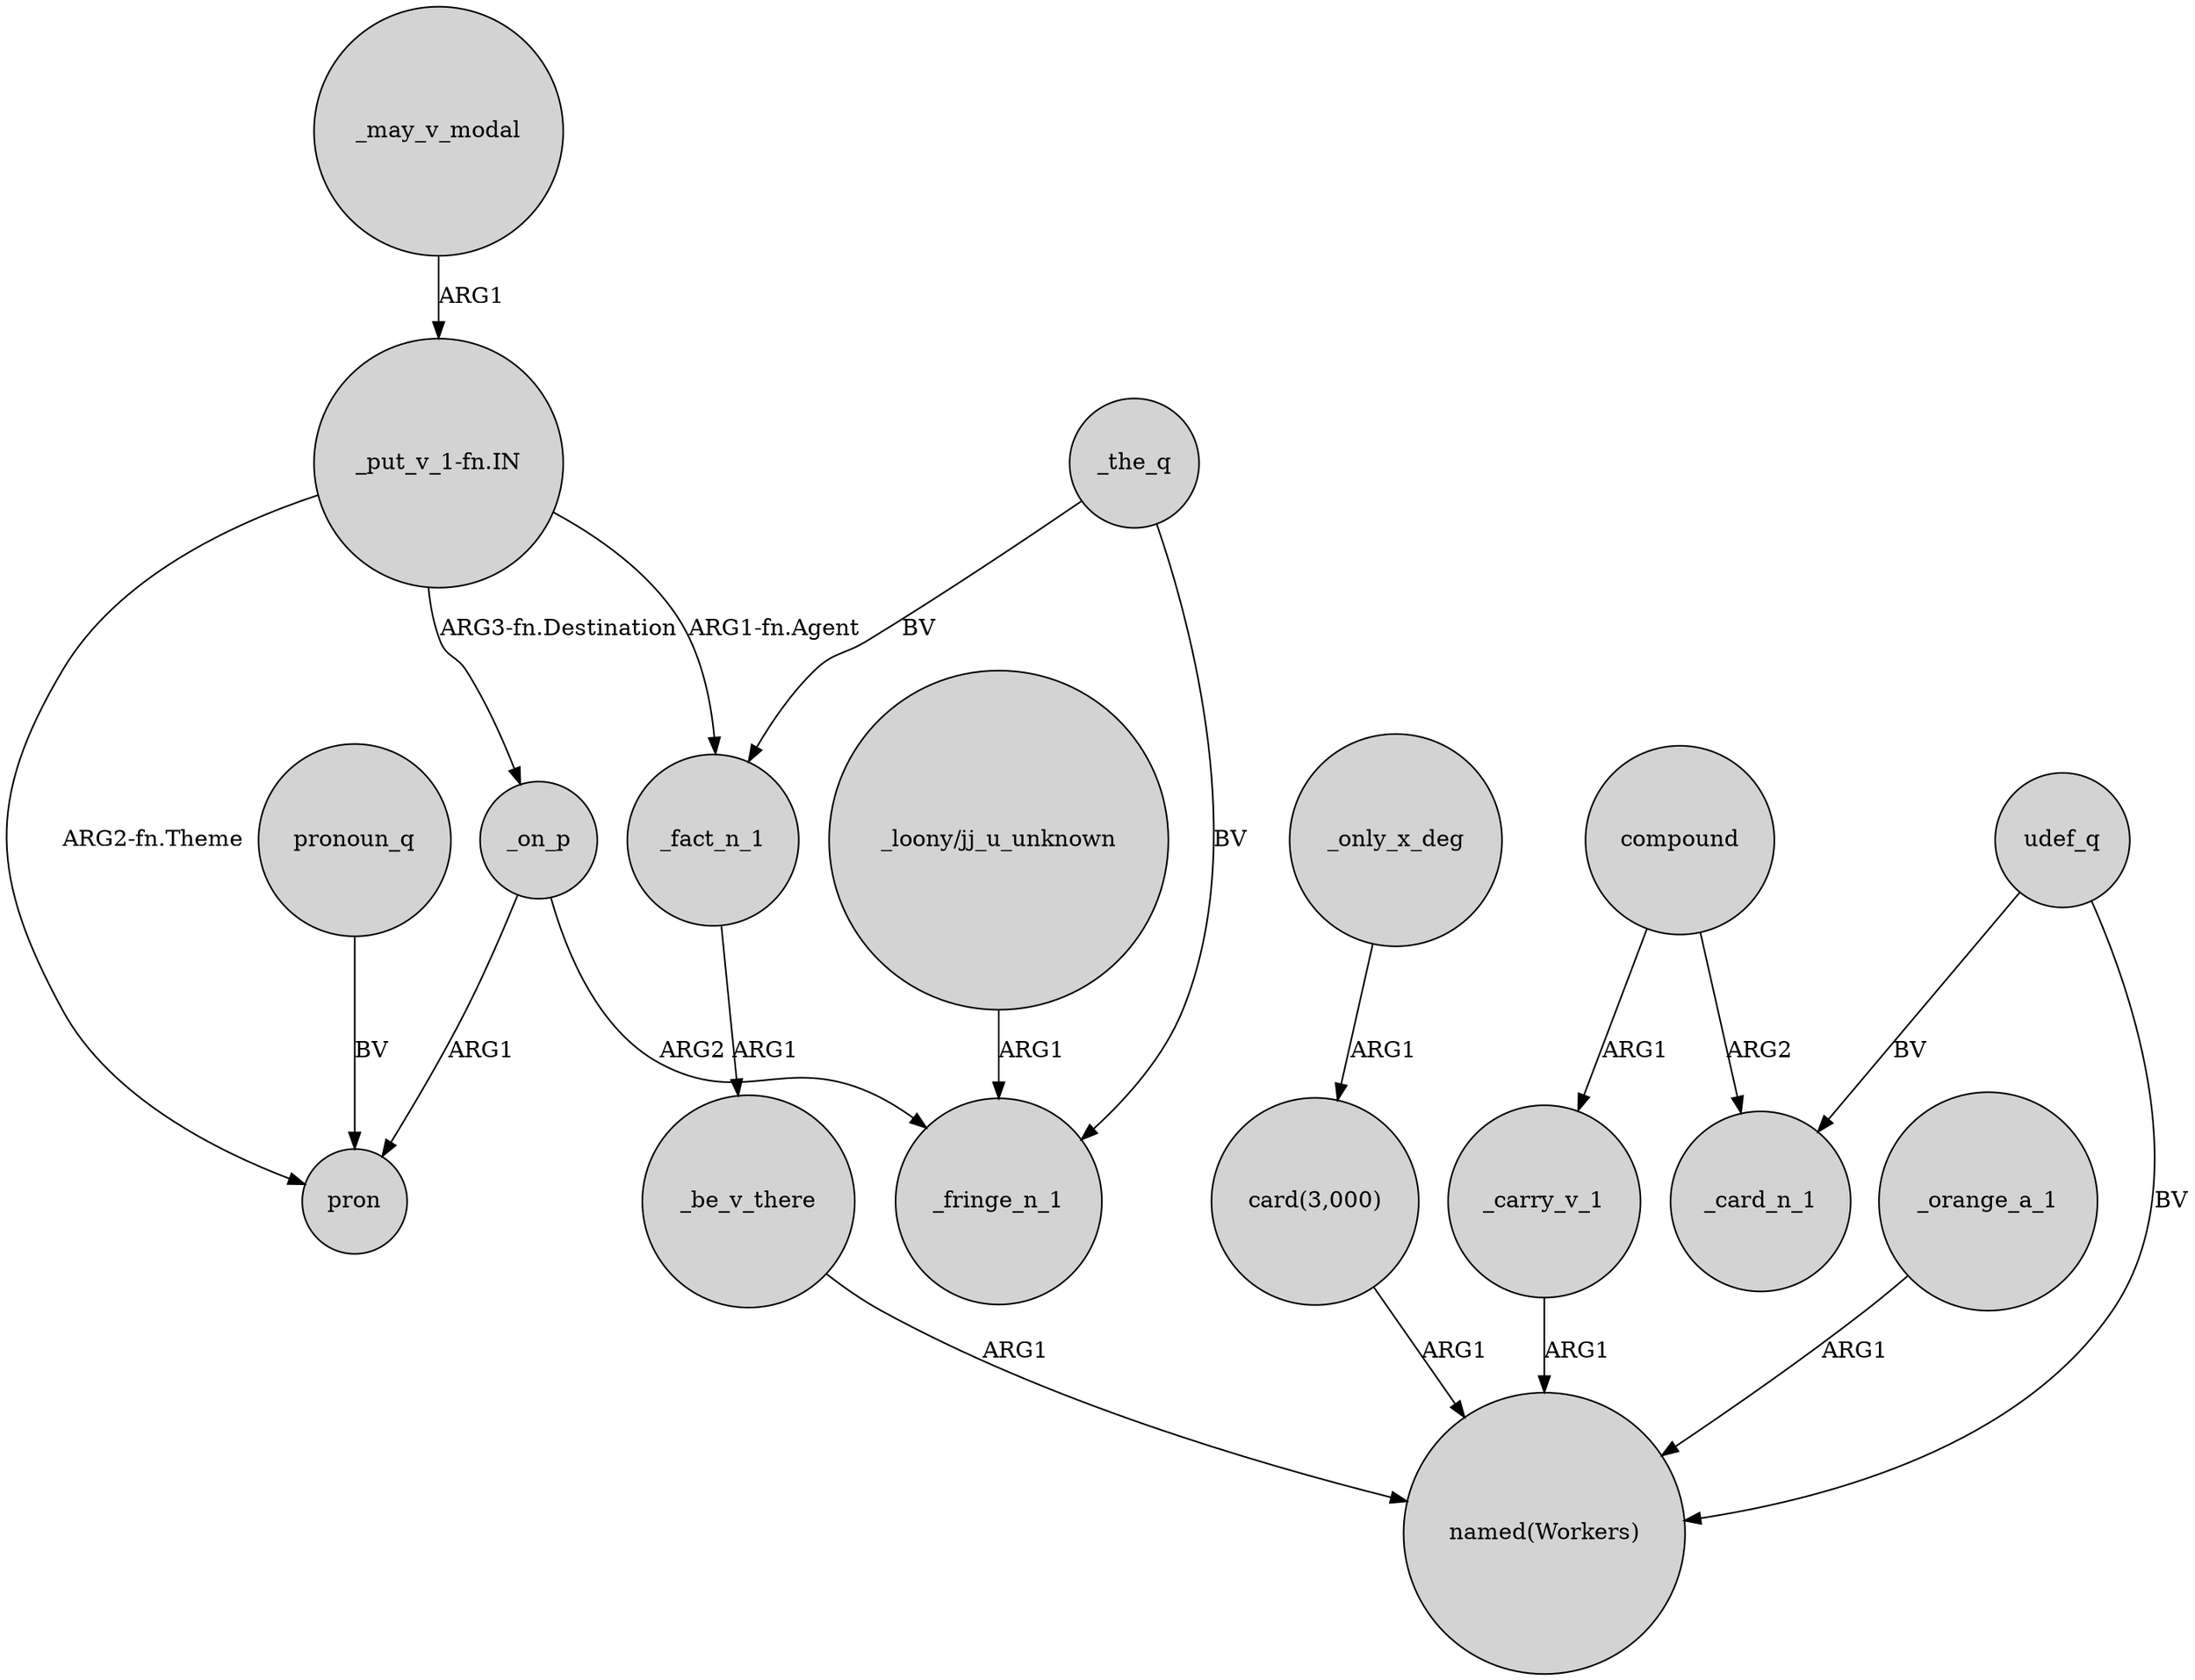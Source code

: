 digraph {
	node [shape=circle style=filled]
	"_loony/jj_u_unknown" -> _fringe_n_1 [label=ARG1]
	_on_p -> _fringe_n_1 [label=ARG2]
	"card(3,000)" -> "named(Workers)" [label=ARG1]
	_may_v_modal -> "_put_v_1-fn.IN" [label=ARG1]
	"_put_v_1-fn.IN" -> _on_p [label="ARG3-fn.Destination"]
	_be_v_there -> "named(Workers)" [label=ARG1]
	"_put_v_1-fn.IN" -> _fact_n_1 [label="ARG1-fn.Agent"]
	_carry_v_1 -> "named(Workers)" [label=ARG1]
	udef_q -> _card_n_1 [label=BV]
	pronoun_q -> pron [label=BV]
	compound -> _carry_v_1 [label=ARG1]
	_only_x_deg -> "card(3,000)" [label=ARG1]
	_fact_n_1 -> _be_v_there [label=ARG1]
	_the_q -> _fact_n_1 [label=BV]
	"_put_v_1-fn.IN" -> pron [label="ARG2-fn.Theme"]
	_orange_a_1 -> "named(Workers)" [label=ARG1]
	compound -> _card_n_1 [label=ARG2]
	udef_q -> "named(Workers)" [label=BV]
	_on_p -> pron [label=ARG1]
	_the_q -> _fringe_n_1 [label=BV]
}
